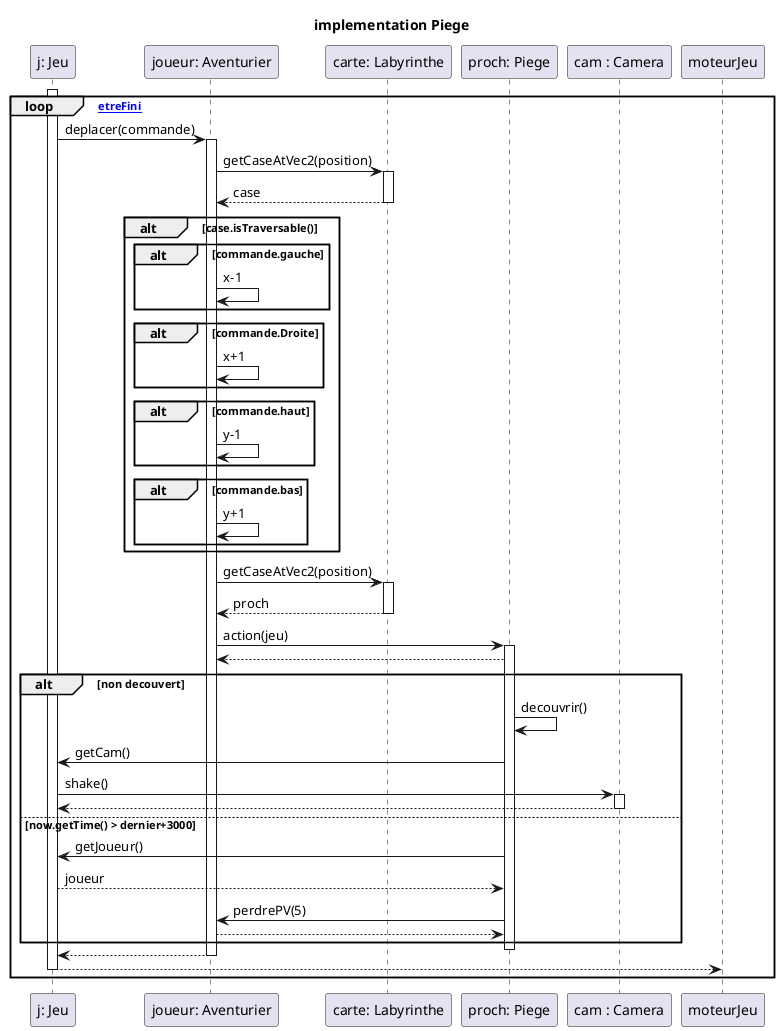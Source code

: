 @startuml
title implementation Piege
participant "j: Jeu" as jeu
participant "joueur: Aventurier" as joueur
participant "carte: Labyrinthe" as carte
participant "proch: Piege" as proch
participant "cam : Camera" as cam
    loop [non etreFini]
        activate jeu
        jeu -> joueur : deplacer(commande)
        activate joueur
        joueur -> carte : getCaseAtVec2(position)
        activate carte
        joueur <-- carte : case
        deactivate carte
        alt case.isTraversable()
            alt commande.gauche
                joueur -> joueur : x-1
            end
            alt commande.Droite 
                joueur -> joueur : x+1
            end
            alt commande.haut
                joueur -> joueur : y-1
            end
            alt commande.bas
                joueur -> joueur : y+1
            end
        end
        joueur -> carte : getCaseAtVec2(position)
        activate carte
        joueur <-- carte : proch
        deactivate carte
        joueur -> proch : action(jeu)
        activate proch
        joueur <-- proch
        alt non decouvert
        proch -> proch : decouvrir()
        proch -> jeu : getCam()
        jeu -> cam : shake()
        activate cam
        jeu <-- cam
        deactivate cam
        else now.getTime() > dernier+3000
            proch -> jeu : getJoueur()
            proch <-- jeu : joueur
            proch-> joueur : perdrePV(5)
            proch <-- joueur
        end
        deactivate proch
        
        jeu <-- joueur
        deactivate joueur
        moteurJeu <-- jeu
        deactivate jeu
    end

@enduml